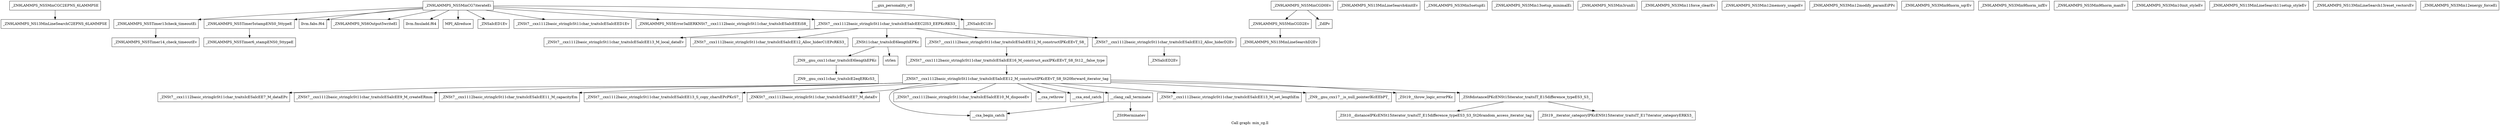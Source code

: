 digraph "Call graph: min_cg.ll" {
	label="Call graph: min_cg.ll";

	Node0x55790e6c54d0 [shape=record,label="{_ZN9LAMMPS_NS5MinCGC2EPNS_6LAMMPSE}"];
	Node0x55790e6c54d0 -> Node0x55790e6f13e0;
	Node0x55790e6f13e0 [shape=record,label="{_ZN9LAMMPS_NS13MinLineSearchC2EPNS_6LAMMPSE}"];
	Node0x55790e6d7900 [shape=record,label="{_ZN9LAMMPS_NS5MinCG7iterateEi}"];
	Node0x55790e6d7900 -> Node0x55790e713a20;
	Node0x55790e6d7900 -> Node0x55790e6d08f0;
	Node0x55790e6d7900 -> Node0x55790e708f60;
	Node0x55790e6d7900 -> Node0x55790e727900;
	Node0x55790e6d7900 -> Node0x55790e720ed0;
	Node0x55790e6d7900 -> Node0x55790e720c30;
	Node0x55790e6d7900 -> Node0x55790e6d4f40;
	Node0x55790e6d7900 -> Node0x55790e6da1f0;
	Node0x55790e6d7900 -> Node0x55790e717890;
	Node0x55790e6d7900 -> Node0x55790e6c65e0;
	Node0x55790e6d7900 -> Node0x55790e6c5e50;
	Node0x55790e713a20 [shape=record,label="{_ZN9LAMMPS_NS5Timer13check_timeoutEi}"];
	Node0x55790e713a20 -> Node0x55790e6852d0;
	Node0x55790e708f60 [shape=record,label="{llvm.fabs.f64}"];
	Node0x55790e720ed0 [shape=record,label="{llvm.fmuladd.f64}"];
	Node0x55790e720c30 [shape=record,label="{MPI_Allreduce}"];
	Node0x55790e717890 [shape=record,label="{_ZN9LAMMPS_NS5Error3allERKNSt7__cxx1112basic_stringIcSt11char_traitsIcESaIcEEEiS8_}"];
	Node0x55790e70fbf0 [shape=record,label="{_ZNSt7__cxx1112basic_stringIcSt11char_traitsIcESaIcEE7_M_dataEPc}"];
	Node0x55790e70daf0 [shape=record,label="{_ZNSt7__cxx1112basic_stringIcSt11char_traitsIcESaIcEE9_M_createERmm}"];
	Node0x55790e72d1b0 [shape=record,label="{_ZNSt7__cxx1112basic_stringIcSt11char_traitsIcESaIcEE11_M_capacityEm}"];
	Node0x55790e72d2b0 [shape=record,label="{_ZNSt7__cxx1112basic_stringIcSt11char_traitsIcESaIcEE13_S_copy_charsEPcPKcS7_}"];
	Node0x55790e72d230 [shape=record,label="{_ZNKSt7__cxx1112basic_stringIcSt11char_traitsIcESaIcEE7_M_dataEv}"];
	Node0x55790e72d330 [shape=record,label="{__cxa_begin_catch}"];
	Node0x55790e72d3b0 [shape=record,label="{_ZNSt7__cxx1112basic_stringIcSt11char_traitsIcESaIcEE10_M_disposeEv}"];
	Node0x55790e72d430 [shape=record,label="{__cxa_rethrow}"];
	Node0x55790e72d4b0 [shape=record,label="{__cxa_end_catch}"];
	Node0x55790e70ee50 [shape=record,label="{__clang_call_terminate}"];
	Node0x55790e70ee50 -> Node0x55790e72d330;
	Node0x55790e70ee50 -> Node0x55790e70e550;
	Node0x55790e70e550 [shape=record,label="{_ZSt9terminatev}"];
	Node0x55790e6f0cf0 [shape=record,label="{_ZNSt7__cxx1112basic_stringIcSt11char_traitsIcESaIcEE13_M_set_lengthEm}"];
	Node0x55790e70f200 [shape=record,label="{_ZSt10__distanceIPKcENSt15iterator_traitsIT_E15difference_typeES3_S3_St26random_access_iterator_tag}"];
	Node0x55790e70e040 [shape=record,label="{_ZSt19__iterator_categoryIPKcENSt15iterator_traitsIT_E17iterator_categoryERKS3_}"];
	Node0x55790e7146c0 [shape=record,label="{_ZN9__gnu_cxx11char_traitsIcE6lengthEPKc}"];
	Node0x55790e7146c0 -> Node0x55790e70f960;
	Node0x55790e7153c0 [shape=record,label="{strlen}"];
	Node0x55790e70f960 [shape=record,label="{_ZN9__gnu_cxx11char_traitsIcE2eqERKcS3_}"];
	Node0x55790e716560 [shape=record,label="{_ZNSaIcED2Ev}"];
	Node0x55790e6c5e50 [shape=record,label="{_ZNSaIcEC1Ev}"];
	Node0x55790e6c65e0 [shape=record,label="{_ZNSt7__cxx1112basic_stringIcSt11char_traitsIcESaIcEEC2IS3_EEPKcRKS3_}"];
	Node0x55790e6c65e0 -> Node0x55790e6e4660;
	Node0x55790e6c65e0 -> Node0x55790e6d3dc0;
	Node0x55790e6c65e0 -> Node0x55790e6cb940;
	Node0x55790e6c65e0 -> Node0x55790e6cc4c0;
	Node0x55790e6c65e0 -> Node0x55790e6d7c80;
	Node0x55790e6dc170 [shape=record,label="{__gxx_personality_v0}"];
	Node0x55790e6da1f0 [shape=record,label="{_ZNSt7__cxx1112basic_stringIcSt11char_traitsIcESaIcEED1Ev}"];
	Node0x55790e6d4f40 [shape=record,label="{_ZNSaIcED1Ev}"];
	Node0x55790e6d08f0 [shape=record,label="{_ZN9LAMMPS_NS5Timer5stampENS0_5ttypeE}"];
	Node0x55790e6d08f0 -> Node0x55790e6e2f70;
	Node0x55790e727900 [shape=record,label="{_ZN9LAMMPS_NS6Output5writeEl}"];
	Node0x55790e6ec000 [shape=record,label="{_ZN9LAMMPS_NS5MinCGD2Ev}"];
	Node0x55790e6ec000 -> Node0x55790e6ec9c0;
	Node0x55790e6f0920 [shape=record,label="{_ZN9LAMMPS_NS5MinCGD0Ev}"];
	Node0x55790e6f0920 -> Node0x55790e6ec000;
	Node0x55790e6f0920 -> Node0x55790e6f0f80;
	Node0x55790e718030 [shape=record,label="{_ZN9LAMMPS_NS13MinLineSearch4initEv}"];
	Node0x55790e714f50 [shape=record,label="{_ZN9LAMMPS_NS3Min5setupEi}"];
	Node0x55790e6f5310 [shape=record,label="{_ZN9LAMMPS_NS3Min13setup_minimalEi}"];
	Node0x55790e717080 [shape=record,label="{_ZN9LAMMPS_NS3Min3runEi}"];
	Node0x55790e6fcd80 [shape=record,label="{_ZN9LAMMPS_NS3Min11force_clearEv}"];
	Node0x55790e701b00 [shape=record,label="{_ZN9LAMMPS_NS3Min12memory_usageEv}"];
	Node0x55790e708890 [shape=record,label="{_ZN9LAMMPS_NS3Min12modify_paramEiPPc}"];
	Node0x55790e709680 [shape=record,label="{_ZN9LAMMPS_NS3Min9fnorm_sqrEv}"];
	Node0x55790e70b070 [shape=record,label="{_ZN9LAMMPS_NS3Min9fnorm_infEv}"];
	Node0x55790e6ecb30 [shape=record,label="{_ZN9LAMMPS_NS3Min9fnorm_maxEv}"];
	Node0x55790e70d0e0 [shape=record,label="{_ZN9LAMMPS_NS3Min10init_styleEv}"];
	Node0x55790e70d6c0 [shape=record,label="{_ZN9LAMMPS_NS13MinLineSearch11setup_styleEv}"];
	Node0x55790e70e2b0 [shape=record,label="{_ZN9LAMMPS_NS13MinLineSearch13reset_vectorsEv}"];
	Node0x55790e70fae0 [shape=record,label="{_ZN9LAMMPS_NS3Min12energy_forceEi}"];
	Node0x55790e6852d0 [shape=record,label="{_ZN9LAMMPS_NS5Timer14_check_timeoutEv}"];
	Node0x55790e6e2f70 [shape=record,label="{_ZN9LAMMPS_NS5Timer6_stampENS0_5ttypeE}"];
	Node0x55790e6ec9c0 [shape=record,label="{_ZN9LAMMPS_NS13MinLineSearchD2Ev}"];
	Node0x55790e6f0f80 [shape=record,label="{_ZdlPv}"];
	Node0x55790e6e4660 [shape=record,label="{_ZNSt7__cxx1112basic_stringIcSt11char_traitsIcESaIcEE13_M_local_dataEv}"];
	Node0x55790e6d3dc0 [shape=record,label="{_ZNSt7__cxx1112basic_stringIcSt11char_traitsIcESaIcEE12_Alloc_hiderC1EPcRKS3_}"];
	Node0x55790e6cc4c0 [shape=record,label="{_ZNSt7__cxx1112basic_stringIcSt11char_traitsIcESaIcEE12_M_constructIPKcEEvT_S8_}"];
	Node0x55790e6cc4c0 -> Node0x55790e713060;
	Node0x55790e6cb940 [shape=record,label="{_ZNSt11char_traitsIcE6lengthEPKc}"];
	Node0x55790e6cb940 -> Node0x55790e7146c0;
	Node0x55790e6cb940 -> Node0x55790e7153c0;
	Node0x55790e6d7c80 [shape=record,label="{_ZNSt7__cxx1112basic_stringIcSt11char_traitsIcESaIcEE12_Alloc_hiderD2Ev}"];
	Node0x55790e6d7c80 -> Node0x55790e716560;
	Node0x55790e713060 [shape=record,label="{_ZNSt7__cxx1112basic_stringIcSt11char_traitsIcESaIcEE16_M_construct_auxIPKcEEvT_S8_St12__false_type}"];
	Node0x55790e713060 -> Node0x55790e6e52f0;
	Node0x55790e6e52f0 [shape=record,label="{_ZNSt7__cxx1112basic_stringIcSt11char_traitsIcESaIcEE12_M_constructIPKcEEvT_S8_St20forward_iterator_tag}"];
	Node0x55790e6e52f0 -> Node0x55790e6c37b0;
	Node0x55790e6e52f0 -> Node0x55790e716220;
	Node0x55790e6e52f0 -> Node0x55790e6ebe00;
	Node0x55790e6e52f0 -> Node0x55790e70daf0;
	Node0x55790e6e52f0 -> Node0x55790e70fbf0;
	Node0x55790e6e52f0 -> Node0x55790e72d1b0;
	Node0x55790e6e52f0 -> Node0x55790e72d230;
	Node0x55790e6e52f0 -> Node0x55790e72d2b0;
	Node0x55790e6e52f0 -> Node0x55790e72d330;
	Node0x55790e6e52f0 -> Node0x55790e72d3b0;
	Node0x55790e6e52f0 -> Node0x55790e72d430;
	Node0x55790e6e52f0 -> Node0x55790e72d4b0;
	Node0x55790e6e52f0 -> Node0x55790e6f0cf0;
	Node0x55790e6e52f0 -> Node0x55790e70ee50;
	Node0x55790e6c37b0 [shape=record,label="{_ZN9__gnu_cxx17__is_null_pointerIKcEEbPT_}"];
	Node0x55790e716220 [shape=record,label="{_ZSt19__throw_logic_errorPKc}"];
	Node0x55790e6ebe00 [shape=record,label="{_ZSt8distanceIPKcENSt15iterator_traitsIT_E15difference_typeES3_S3_}"];
	Node0x55790e6ebe00 -> Node0x55790e70e040;
	Node0x55790e6ebe00 -> Node0x55790e70f200;
}
